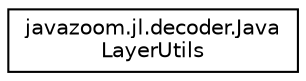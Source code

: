 digraph "Graphical Class Hierarchy"
{
 // LATEX_PDF_SIZE
  edge [fontname="Helvetica",fontsize="10",labelfontname="Helvetica",labelfontsize="10"];
  node [fontname="Helvetica",fontsize="10",shape=record];
  rankdir="LR";
  Node0 [label="javazoom.jl.decoder.Java\lLayerUtils",height=0.2,width=0.4,color="black", fillcolor="white", style="filled",URL="$classjavazoom_1_1jl_1_1decoder_1_1_java_layer_utils.html",tooltip=" "];
}
